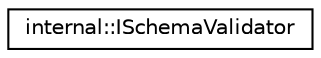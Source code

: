 digraph "Graphical Class Hierarchy"
{
 // LATEX_PDF_SIZE
  edge [fontname="Helvetica",fontsize="10",labelfontname="Helvetica",labelfontsize="10"];
  node [fontname="Helvetica",fontsize="10",shape=record];
  rankdir="LR";
  Node0 [label="internal::ISchemaValidator",height=0.2,width=0.4,color="black", fillcolor="white", style="filled",URL="$classinternal_1_1_i_schema_validator.html",tooltip=" "];
}
